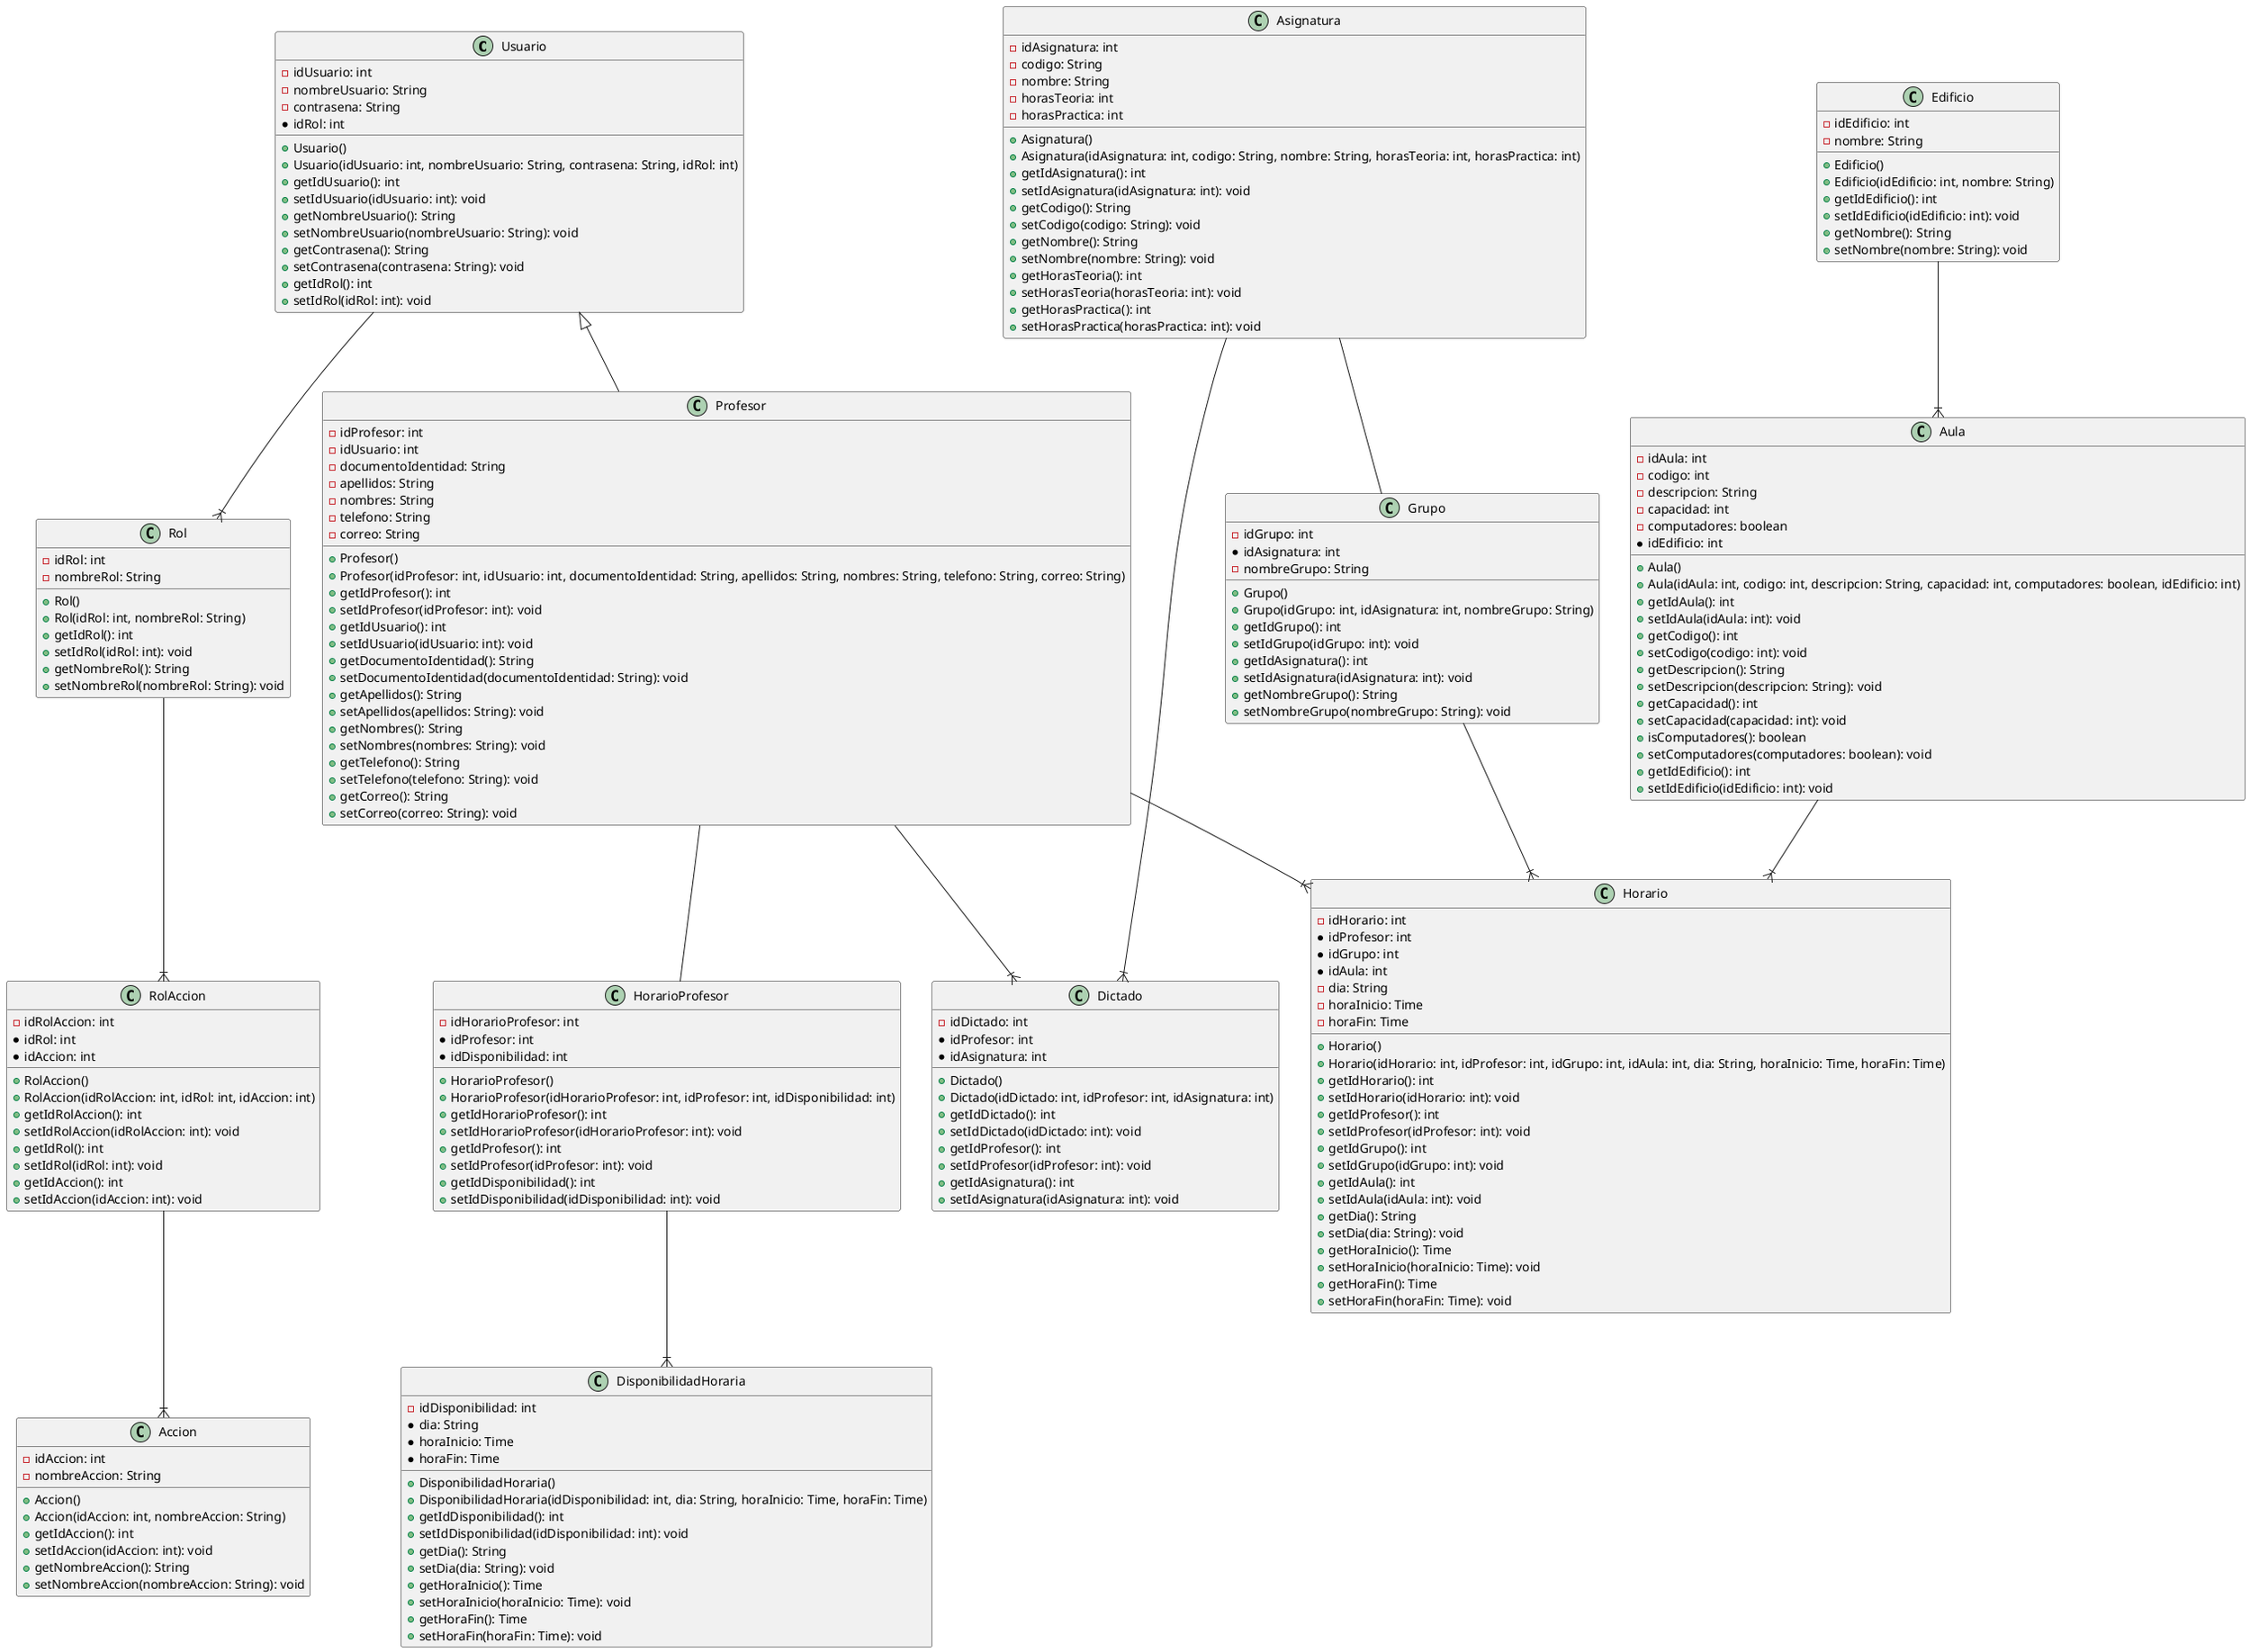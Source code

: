 @startuml
class Usuario {
    - idUsuario: int
    - nombreUsuario: String
    - contrasena: String
    * idRol: int
    + Usuario()
    + Usuario(idUsuario: int, nombreUsuario: String, contrasena: String, idRol: int)
    + getIdUsuario(): int
    + setIdUsuario(idUsuario: int): void
    + getNombreUsuario(): String
    + setNombreUsuario(nombreUsuario: String): void
    + getContrasena(): String
    + setContrasena(contrasena: String): void
    + getIdRol(): int
    + setIdRol(idRol: int): void
}

class Rol {
    - idRol: int
    - nombreRol: String
    + Rol()
    + Rol(idRol: int, nombreRol: String)
    + getIdRol(): int
    + setIdRol(idRol: int): void
    + getNombreRol(): String
    + setNombreRol(nombreRol: String): void
}

class Accion {
    - idAccion: int
    - nombreAccion: String
    + Accion()
    + Accion(idAccion: int, nombreAccion: String)
    + getIdAccion(): int
    + setIdAccion(idAccion: int): void
    + getNombreAccion(): String
    + setNombreAccion(nombreAccion: String): void
}

class RolAccion {
    - idRolAccion: int
    * idRol: int
    * idAccion: int
    + RolAccion()
    + RolAccion(idRolAccion: int, idRol: int, idAccion: int)
    + getIdRolAccion(): int
    + setIdRolAccion(idRolAccion: int): void
    + getIdRol(): int
    + setIdRol(idRol: int): void
    + getIdAccion(): int
    + setIdAccion(idAccion: int): void
}

class Profesor {
    - idProfesor: int
    - idUsuario: int
    - documentoIdentidad: String
    - apellidos: String
    - nombres: String
    - telefono: String
    - correo: String
    + Profesor()
    + Profesor(idProfesor: int, idUsuario: int, documentoIdentidad: String, apellidos: String, nombres: String, telefono: String, correo: String)
    + getIdProfesor(): int
    + setIdProfesor(idProfesor: int): void
    + getIdUsuario(): int
    + setIdUsuario(idUsuario: int): void
    + getDocumentoIdentidad(): String
    + setDocumentoIdentidad(documentoIdentidad: String): void
    + getApellidos(): String
    + setApellidos(apellidos: String): void
    + getNombres(): String
    + setNombres(nombres: String): void
    + getTelefono(): String
    + setTelefono(telefono: String): void
    + getCorreo(): String
    + setCorreo(correo: String): void
}

class Asignatura {
    - idAsignatura: int
    - codigo: String
    - nombre: String
    - horasTeoria: int
    - horasPractica: int
    + Asignatura()
    + Asignatura(idAsignatura: int, codigo: String, nombre: String, horasTeoria: int, horasPractica: int)
    + getIdAsignatura(): int
    + setIdAsignatura(idAsignatura: int): void
    + getCodigo(): String
    + setCodigo(codigo: String): void
    + getNombre(): String
    + setNombre(nombre: String): void
    + getHorasTeoria(): int
    + setHorasTeoria(horasTeoria: int): void
    + getHorasPractica(): int
    + setHorasPractica(horasPractica: int): void
}

class Dictado {
    - idDictado: int
    * idProfesor: int
    * idAsignatura: int
    + Dictado()
    + Dictado(idDictado: int, idProfesor: int, idAsignatura: int)
    + getIdDictado(): int
    + setIdDictado(idDictado: int): void
    + getIdProfesor(): int
    + setIdProfesor(idProfesor: int): void
    + getIdAsignatura(): int
    + setIdAsignatura(idAsignatura: int): void
}

class Grupo {
    - idGrupo: int
    * idAsignatura: int
    - nombreGrupo: String
    + Grupo()
    + Grupo(idGrupo: int, idAsignatura: int, nombreGrupo: String)
    + getIdGrupo(): int
    + setIdGrupo(idGrupo: int): void
    + getIdAsignatura(): int
    + setIdAsignatura(idAsignatura: int): void
    + getNombreGrupo(): String
    + setNombreGrupo(nombreGrupo: String): void
}

class DisponibilidadHoraria {
    - idDisponibilidad: int
    * dia: String
    * horaInicio: Time
    * horaFin: Time
    + DisponibilidadHoraria()
    + DisponibilidadHoraria(idDisponibilidad: int, dia: String, horaInicio: Time, horaFin: Time)
    + getIdDisponibilidad(): int
    + setIdDisponibilidad(idDisponibilidad: int): void
    + getDia(): String
    + setDia(dia: String): void
    + getHoraInicio(): Time
    + setHoraInicio(horaInicio: Time): void
    + getHoraFin(): Time
    + setHoraFin(horaFin: Time): void
}

class HorarioProfesor {
    - idHorarioProfesor: int
    * idProfesor: int
    * idDisponibilidad: int
    + HorarioProfesor()
    + HorarioProfesor(idHorarioProfesor: int, idProfesor: int, idDisponibilidad: int)
    + getIdHorarioProfesor(): int
    + setIdHorarioProfesor(idHorarioProfesor: int): void
    + getIdProfesor(): int
    + setIdProfesor(idProfesor: int): void
    + getIdDisponibilidad(): int
    + setIdDisponibilidad(idDisponibilidad: int): void
}

class Horario {
    - idHorario: int
    * idProfesor: int
    * idGrupo: int
    * idAula: int
    - dia: String
    - horaInicio: Time
    - horaFin: Time
    + Horario()
    + Horario(idHorario: int, idProfesor: int, idGrupo: int, idAula: int, dia: String, horaInicio: Time, horaFin: Time)
    + getIdHorario(): int
    + setIdHorario(idHorario: int): void
    + getIdProfesor(): int
    + setIdProfesor(idProfesor: int): void
    + getIdGrupo(): int
    + setIdGrupo(idGrupo: int): void
    + getIdAula(): int
    + setIdAula(idAula: int): void
    + getDia(): String
    + setDia(dia: String): void
    + getHoraInicio(): Time
    + setHoraInicio(horaInicio: Time): void
    + getHoraFin(): Time
    + setHoraFin(horaFin: Time): void
}

class Edificio {
    - idEdificio: int
    - nombre: String
    + Edificio()
    + Edificio(idEdificio: int, nombre: String)
    + getIdEdificio(): int
    + setIdEdificio(idEdificio: int): void
    + getNombre(): String
    + setNombre(nombre: String): void
}

class Aula {
    - idAula: int
    - codigo: int
    - descripcion: String
    - capacidad: int
    - computadores: boolean
    * idEdificio: int
    + Aula()
    + Aula(idAula: int, codigo: int, descripcion: String, capacidad: int, computadores: boolean, idEdificio: int)
    + getIdAula(): int
    + setIdAula(idAula: int): void
    + getCodigo(): int
    + setCodigo(codigo: int): void
    + getDescripcion(): String
    + setDescripcion(descripcion: String): void
    + getCapacidad(): int
    + setCapacidad(capacidad: int): void
    + isComputadores(): boolean
    + setComputadores(computadores: boolean): void
    + getIdEdificio(): int
    + setIdEdificio(idEdificio: int): void
}

Usuario <|-- Profesor
Usuario --|{ Rol

Rol --|{ RolAccion
RolAccion --|{ Accion
Profesor --|{ Dictado
Asignatura --|{ Dictado
Profesor --|{ Horario
Grupo --|{ Horario
Aula --|{ Horario
Edificio --|{ Aula
HorarioProfesor --|{ DisponibilidadHoraria
Profesor -- HorarioProfesor
Asignatura -- Grupo
@enduml
